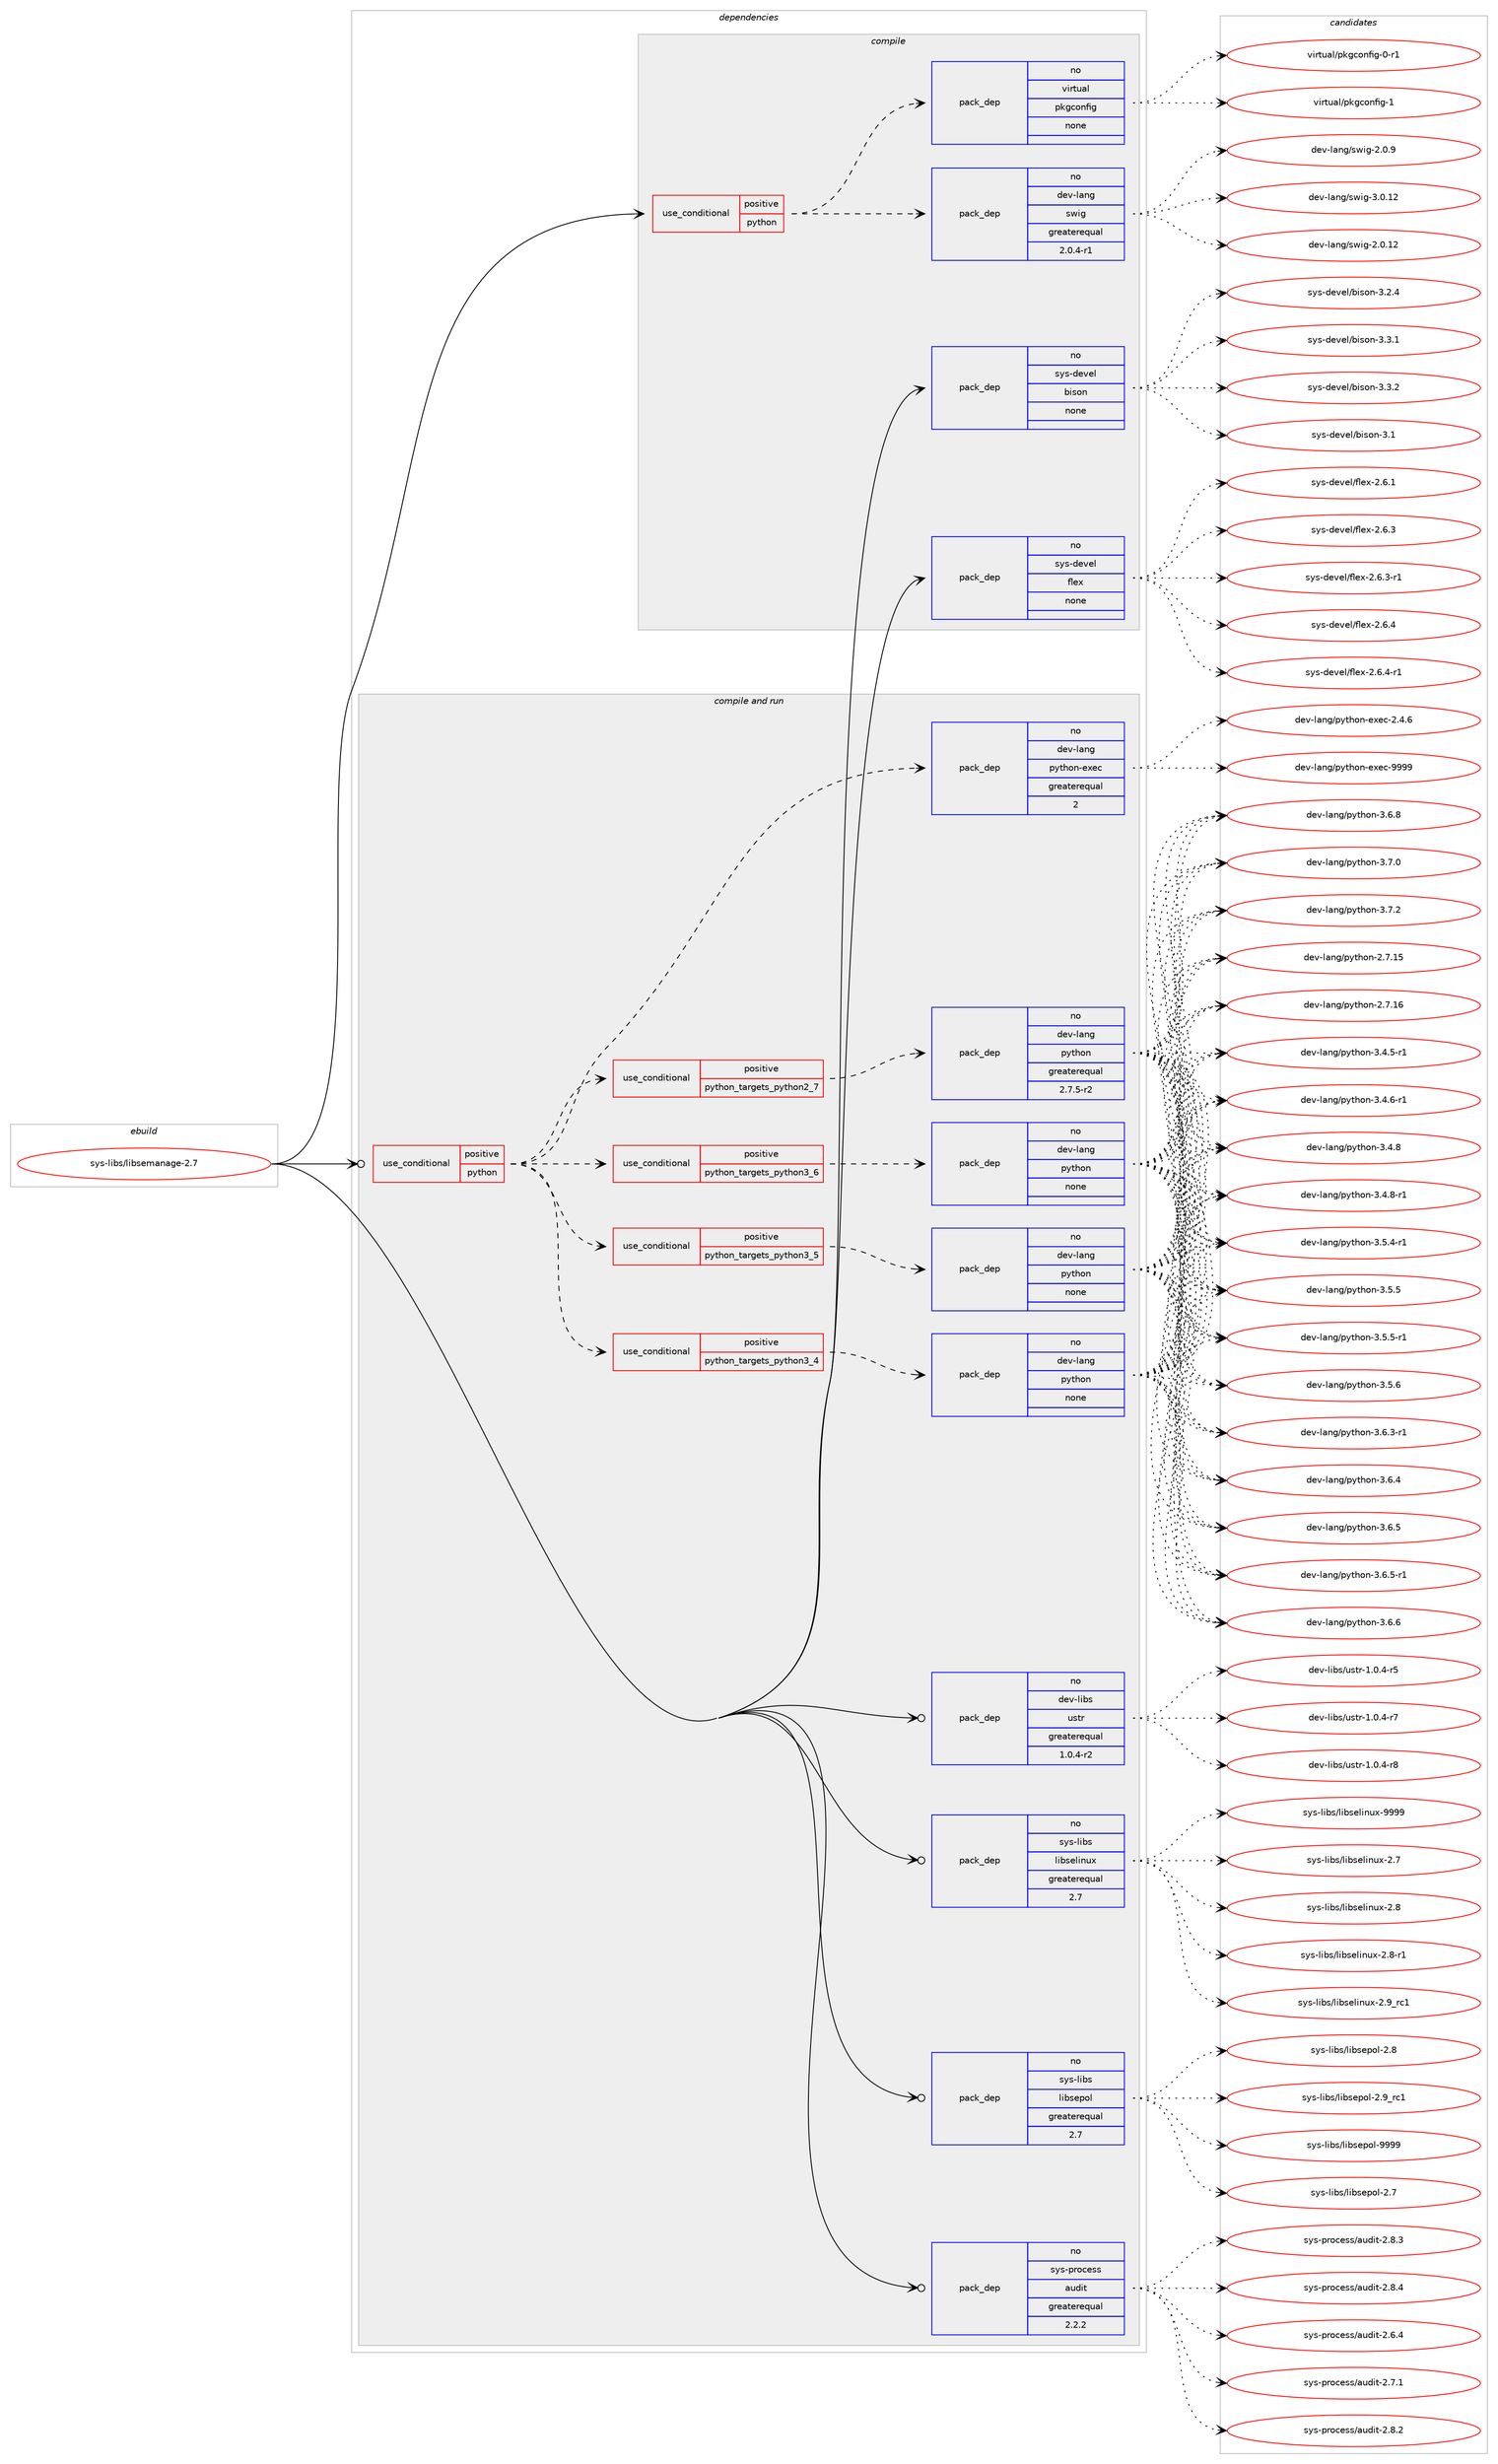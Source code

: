 digraph prolog {

# *************
# Graph options
# *************

newrank=true;
concentrate=true;
compound=true;
graph [rankdir=LR,fontname=Helvetica,fontsize=10,ranksep=1.5];#, ranksep=2.5, nodesep=0.2];
edge  [arrowhead=vee];
node  [fontname=Helvetica,fontsize=10];

# **********
# The ebuild
# **********

subgraph cluster_leftcol {
color=gray;
rank=same;
label=<<i>ebuild</i>>;
id [label="sys-libs/libsemanage-2.7", color=red, width=4, href="../sys-libs/libsemanage-2.7.svg"];
}

# ****************
# The dependencies
# ****************

subgraph cluster_midcol {
color=gray;
label=<<i>dependencies</i>>;
subgraph cluster_compile {
fillcolor="#eeeeee";
style=filled;
label=<<i>compile</i>>;
subgraph cond462066 {
dependency1738711 [label=<<TABLE BORDER="0" CELLBORDER="1" CELLSPACING="0" CELLPADDING="4"><TR><TD ROWSPAN="3" CELLPADDING="10">use_conditional</TD></TR><TR><TD>positive</TD></TR><TR><TD>python</TD></TR></TABLE>>, shape=none, color=red];
subgraph pack1247950 {
dependency1738712 [label=<<TABLE BORDER="0" CELLBORDER="1" CELLSPACING="0" CELLPADDING="4" WIDTH="220"><TR><TD ROWSPAN="6" CELLPADDING="30">pack_dep</TD></TR><TR><TD WIDTH="110">no</TD></TR><TR><TD>dev-lang</TD></TR><TR><TD>swig</TD></TR><TR><TD>greaterequal</TD></TR><TR><TD>2.0.4-r1</TD></TR></TABLE>>, shape=none, color=blue];
}
dependency1738711:e -> dependency1738712:w [weight=20,style="dashed",arrowhead="vee"];
subgraph pack1247951 {
dependency1738713 [label=<<TABLE BORDER="0" CELLBORDER="1" CELLSPACING="0" CELLPADDING="4" WIDTH="220"><TR><TD ROWSPAN="6" CELLPADDING="30">pack_dep</TD></TR><TR><TD WIDTH="110">no</TD></TR><TR><TD>virtual</TD></TR><TR><TD>pkgconfig</TD></TR><TR><TD>none</TD></TR><TR><TD></TD></TR></TABLE>>, shape=none, color=blue];
}
dependency1738711:e -> dependency1738713:w [weight=20,style="dashed",arrowhead="vee"];
}
id:e -> dependency1738711:w [weight=20,style="solid",arrowhead="vee"];
subgraph pack1247952 {
dependency1738714 [label=<<TABLE BORDER="0" CELLBORDER="1" CELLSPACING="0" CELLPADDING="4" WIDTH="220"><TR><TD ROWSPAN="6" CELLPADDING="30">pack_dep</TD></TR><TR><TD WIDTH="110">no</TD></TR><TR><TD>sys-devel</TD></TR><TR><TD>bison</TD></TR><TR><TD>none</TD></TR><TR><TD></TD></TR></TABLE>>, shape=none, color=blue];
}
id:e -> dependency1738714:w [weight=20,style="solid",arrowhead="vee"];
subgraph pack1247953 {
dependency1738715 [label=<<TABLE BORDER="0" CELLBORDER="1" CELLSPACING="0" CELLPADDING="4" WIDTH="220"><TR><TD ROWSPAN="6" CELLPADDING="30">pack_dep</TD></TR><TR><TD WIDTH="110">no</TD></TR><TR><TD>sys-devel</TD></TR><TR><TD>flex</TD></TR><TR><TD>none</TD></TR><TR><TD></TD></TR></TABLE>>, shape=none, color=blue];
}
id:e -> dependency1738715:w [weight=20,style="solid",arrowhead="vee"];
}
subgraph cluster_compileandrun {
fillcolor="#eeeeee";
style=filled;
label=<<i>compile and run</i>>;
subgraph cond462067 {
dependency1738716 [label=<<TABLE BORDER="0" CELLBORDER="1" CELLSPACING="0" CELLPADDING="4"><TR><TD ROWSPAN="3" CELLPADDING="10">use_conditional</TD></TR><TR><TD>positive</TD></TR><TR><TD>python</TD></TR></TABLE>>, shape=none, color=red];
subgraph cond462068 {
dependency1738717 [label=<<TABLE BORDER="0" CELLBORDER="1" CELLSPACING="0" CELLPADDING="4"><TR><TD ROWSPAN="3" CELLPADDING="10">use_conditional</TD></TR><TR><TD>positive</TD></TR><TR><TD>python_targets_python2_7</TD></TR></TABLE>>, shape=none, color=red];
subgraph pack1247954 {
dependency1738718 [label=<<TABLE BORDER="0" CELLBORDER="1" CELLSPACING="0" CELLPADDING="4" WIDTH="220"><TR><TD ROWSPAN="6" CELLPADDING="30">pack_dep</TD></TR><TR><TD WIDTH="110">no</TD></TR><TR><TD>dev-lang</TD></TR><TR><TD>python</TD></TR><TR><TD>greaterequal</TD></TR><TR><TD>2.7.5-r2</TD></TR></TABLE>>, shape=none, color=blue];
}
dependency1738717:e -> dependency1738718:w [weight=20,style="dashed",arrowhead="vee"];
}
dependency1738716:e -> dependency1738717:w [weight=20,style="dashed",arrowhead="vee"];
subgraph cond462069 {
dependency1738719 [label=<<TABLE BORDER="0" CELLBORDER="1" CELLSPACING="0" CELLPADDING="4"><TR><TD ROWSPAN="3" CELLPADDING="10">use_conditional</TD></TR><TR><TD>positive</TD></TR><TR><TD>python_targets_python3_4</TD></TR></TABLE>>, shape=none, color=red];
subgraph pack1247955 {
dependency1738720 [label=<<TABLE BORDER="0" CELLBORDER="1" CELLSPACING="0" CELLPADDING="4" WIDTH="220"><TR><TD ROWSPAN="6" CELLPADDING="30">pack_dep</TD></TR><TR><TD WIDTH="110">no</TD></TR><TR><TD>dev-lang</TD></TR><TR><TD>python</TD></TR><TR><TD>none</TD></TR><TR><TD></TD></TR></TABLE>>, shape=none, color=blue];
}
dependency1738719:e -> dependency1738720:w [weight=20,style="dashed",arrowhead="vee"];
}
dependency1738716:e -> dependency1738719:w [weight=20,style="dashed",arrowhead="vee"];
subgraph cond462070 {
dependency1738721 [label=<<TABLE BORDER="0" CELLBORDER="1" CELLSPACING="0" CELLPADDING="4"><TR><TD ROWSPAN="3" CELLPADDING="10">use_conditional</TD></TR><TR><TD>positive</TD></TR><TR><TD>python_targets_python3_5</TD></TR></TABLE>>, shape=none, color=red];
subgraph pack1247956 {
dependency1738722 [label=<<TABLE BORDER="0" CELLBORDER="1" CELLSPACING="0" CELLPADDING="4" WIDTH="220"><TR><TD ROWSPAN="6" CELLPADDING="30">pack_dep</TD></TR><TR><TD WIDTH="110">no</TD></TR><TR><TD>dev-lang</TD></TR><TR><TD>python</TD></TR><TR><TD>none</TD></TR><TR><TD></TD></TR></TABLE>>, shape=none, color=blue];
}
dependency1738721:e -> dependency1738722:w [weight=20,style="dashed",arrowhead="vee"];
}
dependency1738716:e -> dependency1738721:w [weight=20,style="dashed",arrowhead="vee"];
subgraph cond462071 {
dependency1738723 [label=<<TABLE BORDER="0" CELLBORDER="1" CELLSPACING="0" CELLPADDING="4"><TR><TD ROWSPAN="3" CELLPADDING="10">use_conditional</TD></TR><TR><TD>positive</TD></TR><TR><TD>python_targets_python3_6</TD></TR></TABLE>>, shape=none, color=red];
subgraph pack1247957 {
dependency1738724 [label=<<TABLE BORDER="0" CELLBORDER="1" CELLSPACING="0" CELLPADDING="4" WIDTH="220"><TR><TD ROWSPAN="6" CELLPADDING="30">pack_dep</TD></TR><TR><TD WIDTH="110">no</TD></TR><TR><TD>dev-lang</TD></TR><TR><TD>python</TD></TR><TR><TD>none</TD></TR><TR><TD></TD></TR></TABLE>>, shape=none, color=blue];
}
dependency1738723:e -> dependency1738724:w [weight=20,style="dashed",arrowhead="vee"];
}
dependency1738716:e -> dependency1738723:w [weight=20,style="dashed",arrowhead="vee"];
subgraph pack1247958 {
dependency1738725 [label=<<TABLE BORDER="0" CELLBORDER="1" CELLSPACING="0" CELLPADDING="4" WIDTH="220"><TR><TD ROWSPAN="6" CELLPADDING="30">pack_dep</TD></TR><TR><TD WIDTH="110">no</TD></TR><TR><TD>dev-lang</TD></TR><TR><TD>python-exec</TD></TR><TR><TD>greaterequal</TD></TR><TR><TD>2</TD></TR></TABLE>>, shape=none, color=blue];
}
dependency1738716:e -> dependency1738725:w [weight=20,style="dashed",arrowhead="vee"];
}
id:e -> dependency1738716:w [weight=20,style="solid",arrowhead="odotvee"];
subgraph pack1247959 {
dependency1738726 [label=<<TABLE BORDER="0" CELLBORDER="1" CELLSPACING="0" CELLPADDING="4" WIDTH="220"><TR><TD ROWSPAN="6" CELLPADDING="30">pack_dep</TD></TR><TR><TD WIDTH="110">no</TD></TR><TR><TD>dev-libs</TD></TR><TR><TD>ustr</TD></TR><TR><TD>greaterequal</TD></TR><TR><TD>1.0.4-r2</TD></TR></TABLE>>, shape=none, color=blue];
}
id:e -> dependency1738726:w [weight=20,style="solid",arrowhead="odotvee"];
subgraph pack1247960 {
dependency1738727 [label=<<TABLE BORDER="0" CELLBORDER="1" CELLSPACING="0" CELLPADDING="4" WIDTH="220"><TR><TD ROWSPAN="6" CELLPADDING="30">pack_dep</TD></TR><TR><TD WIDTH="110">no</TD></TR><TR><TD>sys-libs</TD></TR><TR><TD>libselinux</TD></TR><TR><TD>greaterequal</TD></TR><TR><TD>2.7</TD></TR></TABLE>>, shape=none, color=blue];
}
id:e -> dependency1738727:w [weight=20,style="solid",arrowhead="odotvee"];
subgraph pack1247961 {
dependency1738728 [label=<<TABLE BORDER="0" CELLBORDER="1" CELLSPACING="0" CELLPADDING="4" WIDTH="220"><TR><TD ROWSPAN="6" CELLPADDING="30">pack_dep</TD></TR><TR><TD WIDTH="110">no</TD></TR><TR><TD>sys-libs</TD></TR><TR><TD>libsepol</TD></TR><TR><TD>greaterequal</TD></TR><TR><TD>2.7</TD></TR></TABLE>>, shape=none, color=blue];
}
id:e -> dependency1738728:w [weight=20,style="solid",arrowhead="odotvee"];
subgraph pack1247962 {
dependency1738729 [label=<<TABLE BORDER="0" CELLBORDER="1" CELLSPACING="0" CELLPADDING="4" WIDTH="220"><TR><TD ROWSPAN="6" CELLPADDING="30">pack_dep</TD></TR><TR><TD WIDTH="110">no</TD></TR><TR><TD>sys-process</TD></TR><TR><TD>audit</TD></TR><TR><TD>greaterequal</TD></TR><TR><TD>2.2.2</TD></TR></TABLE>>, shape=none, color=blue];
}
id:e -> dependency1738729:w [weight=20,style="solid",arrowhead="odotvee"];
}
subgraph cluster_run {
fillcolor="#eeeeee";
style=filled;
label=<<i>run</i>>;
}
}

# **************
# The candidates
# **************

subgraph cluster_choices {
rank=same;
color=gray;
label=<<i>candidates</i>>;

subgraph choice1247950 {
color=black;
nodesep=1;
choice10010111845108971101034711511910510345504648464950 [label="dev-lang/swig-2.0.12", color=red, width=4,href="../dev-lang/swig-2.0.12.svg"];
choice100101118451089711010347115119105103455046484657 [label="dev-lang/swig-2.0.9", color=red, width=4,href="../dev-lang/swig-2.0.9.svg"];
choice10010111845108971101034711511910510345514648464950 [label="dev-lang/swig-3.0.12", color=red, width=4,href="../dev-lang/swig-3.0.12.svg"];
dependency1738712:e -> choice10010111845108971101034711511910510345504648464950:w [style=dotted,weight="100"];
dependency1738712:e -> choice100101118451089711010347115119105103455046484657:w [style=dotted,weight="100"];
dependency1738712:e -> choice10010111845108971101034711511910510345514648464950:w [style=dotted,weight="100"];
}
subgraph choice1247951 {
color=black;
nodesep=1;
choice11810511411611797108471121071039911111010210510345484511449 [label="virtual/pkgconfig-0-r1", color=red, width=4,href="../virtual/pkgconfig-0-r1.svg"];
choice1181051141161179710847112107103991111101021051034549 [label="virtual/pkgconfig-1", color=red, width=4,href="../virtual/pkgconfig-1.svg"];
dependency1738713:e -> choice11810511411611797108471121071039911111010210510345484511449:w [style=dotted,weight="100"];
dependency1738713:e -> choice1181051141161179710847112107103991111101021051034549:w [style=dotted,weight="100"];
}
subgraph choice1247952 {
color=black;
nodesep=1;
choice11512111545100101118101108479810511511111045514649 [label="sys-devel/bison-3.1", color=red, width=4,href="../sys-devel/bison-3.1.svg"];
choice115121115451001011181011084798105115111110455146504652 [label="sys-devel/bison-3.2.4", color=red, width=4,href="../sys-devel/bison-3.2.4.svg"];
choice115121115451001011181011084798105115111110455146514649 [label="sys-devel/bison-3.3.1", color=red, width=4,href="../sys-devel/bison-3.3.1.svg"];
choice115121115451001011181011084798105115111110455146514650 [label="sys-devel/bison-3.3.2", color=red, width=4,href="../sys-devel/bison-3.3.2.svg"];
dependency1738714:e -> choice11512111545100101118101108479810511511111045514649:w [style=dotted,weight="100"];
dependency1738714:e -> choice115121115451001011181011084798105115111110455146504652:w [style=dotted,weight="100"];
dependency1738714:e -> choice115121115451001011181011084798105115111110455146514649:w [style=dotted,weight="100"];
dependency1738714:e -> choice115121115451001011181011084798105115111110455146514650:w [style=dotted,weight="100"];
}
subgraph choice1247953 {
color=black;
nodesep=1;
choice1151211154510010111810110847102108101120455046544649 [label="sys-devel/flex-2.6.1", color=red, width=4,href="../sys-devel/flex-2.6.1.svg"];
choice1151211154510010111810110847102108101120455046544651 [label="sys-devel/flex-2.6.3", color=red, width=4,href="../sys-devel/flex-2.6.3.svg"];
choice11512111545100101118101108471021081011204550465446514511449 [label="sys-devel/flex-2.6.3-r1", color=red, width=4,href="../sys-devel/flex-2.6.3-r1.svg"];
choice1151211154510010111810110847102108101120455046544652 [label="sys-devel/flex-2.6.4", color=red, width=4,href="../sys-devel/flex-2.6.4.svg"];
choice11512111545100101118101108471021081011204550465446524511449 [label="sys-devel/flex-2.6.4-r1", color=red, width=4,href="../sys-devel/flex-2.6.4-r1.svg"];
dependency1738715:e -> choice1151211154510010111810110847102108101120455046544649:w [style=dotted,weight="100"];
dependency1738715:e -> choice1151211154510010111810110847102108101120455046544651:w [style=dotted,weight="100"];
dependency1738715:e -> choice11512111545100101118101108471021081011204550465446514511449:w [style=dotted,weight="100"];
dependency1738715:e -> choice1151211154510010111810110847102108101120455046544652:w [style=dotted,weight="100"];
dependency1738715:e -> choice11512111545100101118101108471021081011204550465446524511449:w [style=dotted,weight="100"];
}
subgraph choice1247954 {
color=black;
nodesep=1;
choice10010111845108971101034711212111610411111045504655464953 [label="dev-lang/python-2.7.15", color=red, width=4,href="../dev-lang/python-2.7.15.svg"];
choice10010111845108971101034711212111610411111045504655464954 [label="dev-lang/python-2.7.16", color=red, width=4,href="../dev-lang/python-2.7.16.svg"];
choice1001011184510897110103471121211161041111104551465246534511449 [label="dev-lang/python-3.4.5-r1", color=red, width=4,href="../dev-lang/python-3.4.5-r1.svg"];
choice1001011184510897110103471121211161041111104551465246544511449 [label="dev-lang/python-3.4.6-r1", color=red, width=4,href="../dev-lang/python-3.4.6-r1.svg"];
choice100101118451089711010347112121116104111110455146524656 [label="dev-lang/python-3.4.8", color=red, width=4,href="../dev-lang/python-3.4.8.svg"];
choice1001011184510897110103471121211161041111104551465246564511449 [label="dev-lang/python-3.4.8-r1", color=red, width=4,href="../dev-lang/python-3.4.8-r1.svg"];
choice1001011184510897110103471121211161041111104551465346524511449 [label="dev-lang/python-3.5.4-r1", color=red, width=4,href="../dev-lang/python-3.5.4-r1.svg"];
choice100101118451089711010347112121116104111110455146534653 [label="dev-lang/python-3.5.5", color=red, width=4,href="../dev-lang/python-3.5.5.svg"];
choice1001011184510897110103471121211161041111104551465346534511449 [label="dev-lang/python-3.5.5-r1", color=red, width=4,href="../dev-lang/python-3.5.5-r1.svg"];
choice100101118451089711010347112121116104111110455146534654 [label="dev-lang/python-3.5.6", color=red, width=4,href="../dev-lang/python-3.5.6.svg"];
choice1001011184510897110103471121211161041111104551465446514511449 [label="dev-lang/python-3.6.3-r1", color=red, width=4,href="../dev-lang/python-3.6.3-r1.svg"];
choice100101118451089711010347112121116104111110455146544652 [label="dev-lang/python-3.6.4", color=red, width=4,href="../dev-lang/python-3.6.4.svg"];
choice100101118451089711010347112121116104111110455146544653 [label="dev-lang/python-3.6.5", color=red, width=4,href="../dev-lang/python-3.6.5.svg"];
choice1001011184510897110103471121211161041111104551465446534511449 [label="dev-lang/python-3.6.5-r1", color=red, width=4,href="../dev-lang/python-3.6.5-r1.svg"];
choice100101118451089711010347112121116104111110455146544654 [label="dev-lang/python-3.6.6", color=red, width=4,href="../dev-lang/python-3.6.6.svg"];
choice100101118451089711010347112121116104111110455146544656 [label="dev-lang/python-3.6.8", color=red, width=4,href="../dev-lang/python-3.6.8.svg"];
choice100101118451089711010347112121116104111110455146554648 [label="dev-lang/python-3.7.0", color=red, width=4,href="../dev-lang/python-3.7.0.svg"];
choice100101118451089711010347112121116104111110455146554650 [label="dev-lang/python-3.7.2", color=red, width=4,href="../dev-lang/python-3.7.2.svg"];
dependency1738718:e -> choice10010111845108971101034711212111610411111045504655464953:w [style=dotted,weight="100"];
dependency1738718:e -> choice10010111845108971101034711212111610411111045504655464954:w [style=dotted,weight="100"];
dependency1738718:e -> choice1001011184510897110103471121211161041111104551465246534511449:w [style=dotted,weight="100"];
dependency1738718:e -> choice1001011184510897110103471121211161041111104551465246544511449:w [style=dotted,weight="100"];
dependency1738718:e -> choice100101118451089711010347112121116104111110455146524656:w [style=dotted,weight="100"];
dependency1738718:e -> choice1001011184510897110103471121211161041111104551465246564511449:w [style=dotted,weight="100"];
dependency1738718:e -> choice1001011184510897110103471121211161041111104551465346524511449:w [style=dotted,weight="100"];
dependency1738718:e -> choice100101118451089711010347112121116104111110455146534653:w [style=dotted,weight="100"];
dependency1738718:e -> choice1001011184510897110103471121211161041111104551465346534511449:w [style=dotted,weight="100"];
dependency1738718:e -> choice100101118451089711010347112121116104111110455146534654:w [style=dotted,weight="100"];
dependency1738718:e -> choice1001011184510897110103471121211161041111104551465446514511449:w [style=dotted,weight="100"];
dependency1738718:e -> choice100101118451089711010347112121116104111110455146544652:w [style=dotted,weight="100"];
dependency1738718:e -> choice100101118451089711010347112121116104111110455146544653:w [style=dotted,weight="100"];
dependency1738718:e -> choice1001011184510897110103471121211161041111104551465446534511449:w [style=dotted,weight="100"];
dependency1738718:e -> choice100101118451089711010347112121116104111110455146544654:w [style=dotted,weight="100"];
dependency1738718:e -> choice100101118451089711010347112121116104111110455146544656:w [style=dotted,weight="100"];
dependency1738718:e -> choice100101118451089711010347112121116104111110455146554648:w [style=dotted,weight="100"];
dependency1738718:e -> choice100101118451089711010347112121116104111110455146554650:w [style=dotted,weight="100"];
}
subgraph choice1247955 {
color=black;
nodesep=1;
choice10010111845108971101034711212111610411111045504655464953 [label="dev-lang/python-2.7.15", color=red, width=4,href="../dev-lang/python-2.7.15.svg"];
choice10010111845108971101034711212111610411111045504655464954 [label="dev-lang/python-2.7.16", color=red, width=4,href="../dev-lang/python-2.7.16.svg"];
choice1001011184510897110103471121211161041111104551465246534511449 [label="dev-lang/python-3.4.5-r1", color=red, width=4,href="../dev-lang/python-3.4.5-r1.svg"];
choice1001011184510897110103471121211161041111104551465246544511449 [label="dev-lang/python-3.4.6-r1", color=red, width=4,href="../dev-lang/python-3.4.6-r1.svg"];
choice100101118451089711010347112121116104111110455146524656 [label="dev-lang/python-3.4.8", color=red, width=4,href="../dev-lang/python-3.4.8.svg"];
choice1001011184510897110103471121211161041111104551465246564511449 [label="dev-lang/python-3.4.8-r1", color=red, width=4,href="../dev-lang/python-3.4.8-r1.svg"];
choice1001011184510897110103471121211161041111104551465346524511449 [label="dev-lang/python-3.5.4-r1", color=red, width=4,href="../dev-lang/python-3.5.4-r1.svg"];
choice100101118451089711010347112121116104111110455146534653 [label="dev-lang/python-3.5.5", color=red, width=4,href="../dev-lang/python-3.5.5.svg"];
choice1001011184510897110103471121211161041111104551465346534511449 [label="dev-lang/python-3.5.5-r1", color=red, width=4,href="../dev-lang/python-3.5.5-r1.svg"];
choice100101118451089711010347112121116104111110455146534654 [label="dev-lang/python-3.5.6", color=red, width=4,href="../dev-lang/python-3.5.6.svg"];
choice1001011184510897110103471121211161041111104551465446514511449 [label="dev-lang/python-3.6.3-r1", color=red, width=4,href="../dev-lang/python-3.6.3-r1.svg"];
choice100101118451089711010347112121116104111110455146544652 [label="dev-lang/python-3.6.4", color=red, width=4,href="../dev-lang/python-3.6.4.svg"];
choice100101118451089711010347112121116104111110455146544653 [label="dev-lang/python-3.6.5", color=red, width=4,href="../dev-lang/python-3.6.5.svg"];
choice1001011184510897110103471121211161041111104551465446534511449 [label="dev-lang/python-3.6.5-r1", color=red, width=4,href="../dev-lang/python-3.6.5-r1.svg"];
choice100101118451089711010347112121116104111110455146544654 [label="dev-lang/python-3.6.6", color=red, width=4,href="../dev-lang/python-3.6.6.svg"];
choice100101118451089711010347112121116104111110455146544656 [label="dev-lang/python-3.6.8", color=red, width=4,href="../dev-lang/python-3.6.8.svg"];
choice100101118451089711010347112121116104111110455146554648 [label="dev-lang/python-3.7.0", color=red, width=4,href="../dev-lang/python-3.7.0.svg"];
choice100101118451089711010347112121116104111110455146554650 [label="dev-lang/python-3.7.2", color=red, width=4,href="../dev-lang/python-3.7.2.svg"];
dependency1738720:e -> choice10010111845108971101034711212111610411111045504655464953:w [style=dotted,weight="100"];
dependency1738720:e -> choice10010111845108971101034711212111610411111045504655464954:w [style=dotted,weight="100"];
dependency1738720:e -> choice1001011184510897110103471121211161041111104551465246534511449:w [style=dotted,weight="100"];
dependency1738720:e -> choice1001011184510897110103471121211161041111104551465246544511449:w [style=dotted,weight="100"];
dependency1738720:e -> choice100101118451089711010347112121116104111110455146524656:w [style=dotted,weight="100"];
dependency1738720:e -> choice1001011184510897110103471121211161041111104551465246564511449:w [style=dotted,weight="100"];
dependency1738720:e -> choice1001011184510897110103471121211161041111104551465346524511449:w [style=dotted,weight="100"];
dependency1738720:e -> choice100101118451089711010347112121116104111110455146534653:w [style=dotted,weight="100"];
dependency1738720:e -> choice1001011184510897110103471121211161041111104551465346534511449:w [style=dotted,weight="100"];
dependency1738720:e -> choice100101118451089711010347112121116104111110455146534654:w [style=dotted,weight="100"];
dependency1738720:e -> choice1001011184510897110103471121211161041111104551465446514511449:w [style=dotted,weight="100"];
dependency1738720:e -> choice100101118451089711010347112121116104111110455146544652:w [style=dotted,weight="100"];
dependency1738720:e -> choice100101118451089711010347112121116104111110455146544653:w [style=dotted,weight="100"];
dependency1738720:e -> choice1001011184510897110103471121211161041111104551465446534511449:w [style=dotted,weight="100"];
dependency1738720:e -> choice100101118451089711010347112121116104111110455146544654:w [style=dotted,weight="100"];
dependency1738720:e -> choice100101118451089711010347112121116104111110455146544656:w [style=dotted,weight="100"];
dependency1738720:e -> choice100101118451089711010347112121116104111110455146554648:w [style=dotted,weight="100"];
dependency1738720:e -> choice100101118451089711010347112121116104111110455146554650:w [style=dotted,weight="100"];
}
subgraph choice1247956 {
color=black;
nodesep=1;
choice10010111845108971101034711212111610411111045504655464953 [label="dev-lang/python-2.7.15", color=red, width=4,href="../dev-lang/python-2.7.15.svg"];
choice10010111845108971101034711212111610411111045504655464954 [label="dev-lang/python-2.7.16", color=red, width=4,href="../dev-lang/python-2.7.16.svg"];
choice1001011184510897110103471121211161041111104551465246534511449 [label="dev-lang/python-3.4.5-r1", color=red, width=4,href="../dev-lang/python-3.4.5-r1.svg"];
choice1001011184510897110103471121211161041111104551465246544511449 [label="dev-lang/python-3.4.6-r1", color=red, width=4,href="../dev-lang/python-3.4.6-r1.svg"];
choice100101118451089711010347112121116104111110455146524656 [label="dev-lang/python-3.4.8", color=red, width=4,href="../dev-lang/python-3.4.8.svg"];
choice1001011184510897110103471121211161041111104551465246564511449 [label="dev-lang/python-3.4.8-r1", color=red, width=4,href="../dev-lang/python-3.4.8-r1.svg"];
choice1001011184510897110103471121211161041111104551465346524511449 [label="dev-lang/python-3.5.4-r1", color=red, width=4,href="../dev-lang/python-3.5.4-r1.svg"];
choice100101118451089711010347112121116104111110455146534653 [label="dev-lang/python-3.5.5", color=red, width=4,href="../dev-lang/python-3.5.5.svg"];
choice1001011184510897110103471121211161041111104551465346534511449 [label="dev-lang/python-3.5.5-r1", color=red, width=4,href="../dev-lang/python-3.5.5-r1.svg"];
choice100101118451089711010347112121116104111110455146534654 [label="dev-lang/python-3.5.6", color=red, width=4,href="../dev-lang/python-3.5.6.svg"];
choice1001011184510897110103471121211161041111104551465446514511449 [label="dev-lang/python-3.6.3-r1", color=red, width=4,href="../dev-lang/python-3.6.3-r1.svg"];
choice100101118451089711010347112121116104111110455146544652 [label="dev-lang/python-3.6.4", color=red, width=4,href="../dev-lang/python-3.6.4.svg"];
choice100101118451089711010347112121116104111110455146544653 [label="dev-lang/python-3.6.5", color=red, width=4,href="../dev-lang/python-3.6.5.svg"];
choice1001011184510897110103471121211161041111104551465446534511449 [label="dev-lang/python-3.6.5-r1", color=red, width=4,href="../dev-lang/python-3.6.5-r1.svg"];
choice100101118451089711010347112121116104111110455146544654 [label="dev-lang/python-3.6.6", color=red, width=4,href="../dev-lang/python-3.6.6.svg"];
choice100101118451089711010347112121116104111110455146544656 [label="dev-lang/python-3.6.8", color=red, width=4,href="../dev-lang/python-3.6.8.svg"];
choice100101118451089711010347112121116104111110455146554648 [label="dev-lang/python-3.7.0", color=red, width=4,href="../dev-lang/python-3.7.0.svg"];
choice100101118451089711010347112121116104111110455146554650 [label="dev-lang/python-3.7.2", color=red, width=4,href="../dev-lang/python-3.7.2.svg"];
dependency1738722:e -> choice10010111845108971101034711212111610411111045504655464953:w [style=dotted,weight="100"];
dependency1738722:e -> choice10010111845108971101034711212111610411111045504655464954:w [style=dotted,weight="100"];
dependency1738722:e -> choice1001011184510897110103471121211161041111104551465246534511449:w [style=dotted,weight="100"];
dependency1738722:e -> choice1001011184510897110103471121211161041111104551465246544511449:w [style=dotted,weight="100"];
dependency1738722:e -> choice100101118451089711010347112121116104111110455146524656:w [style=dotted,weight="100"];
dependency1738722:e -> choice1001011184510897110103471121211161041111104551465246564511449:w [style=dotted,weight="100"];
dependency1738722:e -> choice1001011184510897110103471121211161041111104551465346524511449:w [style=dotted,weight="100"];
dependency1738722:e -> choice100101118451089711010347112121116104111110455146534653:w [style=dotted,weight="100"];
dependency1738722:e -> choice1001011184510897110103471121211161041111104551465346534511449:w [style=dotted,weight="100"];
dependency1738722:e -> choice100101118451089711010347112121116104111110455146534654:w [style=dotted,weight="100"];
dependency1738722:e -> choice1001011184510897110103471121211161041111104551465446514511449:w [style=dotted,weight="100"];
dependency1738722:e -> choice100101118451089711010347112121116104111110455146544652:w [style=dotted,weight="100"];
dependency1738722:e -> choice100101118451089711010347112121116104111110455146544653:w [style=dotted,weight="100"];
dependency1738722:e -> choice1001011184510897110103471121211161041111104551465446534511449:w [style=dotted,weight="100"];
dependency1738722:e -> choice100101118451089711010347112121116104111110455146544654:w [style=dotted,weight="100"];
dependency1738722:e -> choice100101118451089711010347112121116104111110455146544656:w [style=dotted,weight="100"];
dependency1738722:e -> choice100101118451089711010347112121116104111110455146554648:w [style=dotted,weight="100"];
dependency1738722:e -> choice100101118451089711010347112121116104111110455146554650:w [style=dotted,weight="100"];
}
subgraph choice1247957 {
color=black;
nodesep=1;
choice10010111845108971101034711212111610411111045504655464953 [label="dev-lang/python-2.7.15", color=red, width=4,href="../dev-lang/python-2.7.15.svg"];
choice10010111845108971101034711212111610411111045504655464954 [label="dev-lang/python-2.7.16", color=red, width=4,href="../dev-lang/python-2.7.16.svg"];
choice1001011184510897110103471121211161041111104551465246534511449 [label="dev-lang/python-3.4.5-r1", color=red, width=4,href="../dev-lang/python-3.4.5-r1.svg"];
choice1001011184510897110103471121211161041111104551465246544511449 [label="dev-lang/python-3.4.6-r1", color=red, width=4,href="../dev-lang/python-3.4.6-r1.svg"];
choice100101118451089711010347112121116104111110455146524656 [label="dev-lang/python-3.4.8", color=red, width=4,href="../dev-lang/python-3.4.8.svg"];
choice1001011184510897110103471121211161041111104551465246564511449 [label="dev-lang/python-3.4.8-r1", color=red, width=4,href="../dev-lang/python-3.4.8-r1.svg"];
choice1001011184510897110103471121211161041111104551465346524511449 [label="dev-lang/python-3.5.4-r1", color=red, width=4,href="../dev-lang/python-3.5.4-r1.svg"];
choice100101118451089711010347112121116104111110455146534653 [label="dev-lang/python-3.5.5", color=red, width=4,href="../dev-lang/python-3.5.5.svg"];
choice1001011184510897110103471121211161041111104551465346534511449 [label="dev-lang/python-3.5.5-r1", color=red, width=4,href="../dev-lang/python-3.5.5-r1.svg"];
choice100101118451089711010347112121116104111110455146534654 [label="dev-lang/python-3.5.6", color=red, width=4,href="../dev-lang/python-3.5.6.svg"];
choice1001011184510897110103471121211161041111104551465446514511449 [label="dev-lang/python-3.6.3-r1", color=red, width=4,href="../dev-lang/python-3.6.3-r1.svg"];
choice100101118451089711010347112121116104111110455146544652 [label="dev-lang/python-3.6.4", color=red, width=4,href="../dev-lang/python-3.6.4.svg"];
choice100101118451089711010347112121116104111110455146544653 [label="dev-lang/python-3.6.5", color=red, width=4,href="../dev-lang/python-3.6.5.svg"];
choice1001011184510897110103471121211161041111104551465446534511449 [label="dev-lang/python-3.6.5-r1", color=red, width=4,href="../dev-lang/python-3.6.5-r1.svg"];
choice100101118451089711010347112121116104111110455146544654 [label="dev-lang/python-3.6.6", color=red, width=4,href="../dev-lang/python-3.6.6.svg"];
choice100101118451089711010347112121116104111110455146544656 [label="dev-lang/python-3.6.8", color=red, width=4,href="../dev-lang/python-3.6.8.svg"];
choice100101118451089711010347112121116104111110455146554648 [label="dev-lang/python-3.7.0", color=red, width=4,href="../dev-lang/python-3.7.0.svg"];
choice100101118451089711010347112121116104111110455146554650 [label="dev-lang/python-3.7.2", color=red, width=4,href="../dev-lang/python-3.7.2.svg"];
dependency1738724:e -> choice10010111845108971101034711212111610411111045504655464953:w [style=dotted,weight="100"];
dependency1738724:e -> choice10010111845108971101034711212111610411111045504655464954:w [style=dotted,weight="100"];
dependency1738724:e -> choice1001011184510897110103471121211161041111104551465246534511449:w [style=dotted,weight="100"];
dependency1738724:e -> choice1001011184510897110103471121211161041111104551465246544511449:w [style=dotted,weight="100"];
dependency1738724:e -> choice100101118451089711010347112121116104111110455146524656:w [style=dotted,weight="100"];
dependency1738724:e -> choice1001011184510897110103471121211161041111104551465246564511449:w [style=dotted,weight="100"];
dependency1738724:e -> choice1001011184510897110103471121211161041111104551465346524511449:w [style=dotted,weight="100"];
dependency1738724:e -> choice100101118451089711010347112121116104111110455146534653:w [style=dotted,weight="100"];
dependency1738724:e -> choice1001011184510897110103471121211161041111104551465346534511449:w [style=dotted,weight="100"];
dependency1738724:e -> choice100101118451089711010347112121116104111110455146534654:w [style=dotted,weight="100"];
dependency1738724:e -> choice1001011184510897110103471121211161041111104551465446514511449:w [style=dotted,weight="100"];
dependency1738724:e -> choice100101118451089711010347112121116104111110455146544652:w [style=dotted,weight="100"];
dependency1738724:e -> choice100101118451089711010347112121116104111110455146544653:w [style=dotted,weight="100"];
dependency1738724:e -> choice1001011184510897110103471121211161041111104551465446534511449:w [style=dotted,weight="100"];
dependency1738724:e -> choice100101118451089711010347112121116104111110455146544654:w [style=dotted,weight="100"];
dependency1738724:e -> choice100101118451089711010347112121116104111110455146544656:w [style=dotted,weight="100"];
dependency1738724:e -> choice100101118451089711010347112121116104111110455146554648:w [style=dotted,weight="100"];
dependency1738724:e -> choice100101118451089711010347112121116104111110455146554650:w [style=dotted,weight="100"];
}
subgraph choice1247958 {
color=black;
nodesep=1;
choice1001011184510897110103471121211161041111104510112010199455046524654 [label="dev-lang/python-exec-2.4.6", color=red, width=4,href="../dev-lang/python-exec-2.4.6.svg"];
choice10010111845108971101034711212111610411111045101120101994557575757 [label="dev-lang/python-exec-9999", color=red, width=4,href="../dev-lang/python-exec-9999.svg"];
dependency1738725:e -> choice1001011184510897110103471121211161041111104510112010199455046524654:w [style=dotted,weight="100"];
dependency1738725:e -> choice10010111845108971101034711212111610411111045101120101994557575757:w [style=dotted,weight="100"];
}
subgraph choice1247959 {
color=black;
nodesep=1;
choice1001011184510810598115471171151161144549464846524511453 [label="dev-libs/ustr-1.0.4-r5", color=red, width=4,href="../dev-libs/ustr-1.0.4-r5.svg"];
choice1001011184510810598115471171151161144549464846524511455 [label="dev-libs/ustr-1.0.4-r7", color=red, width=4,href="../dev-libs/ustr-1.0.4-r7.svg"];
choice1001011184510810598115471171151161144549464846524511456 [label="dev-libs/ustr-1.0.4-r8", color=red, width=4,href="../dev-libs/ustr-1.0.4-r8.svg"];
dependency1738726:e -> choice1001011184510810598115471171151161144549464846524511453:w [style=dotted,weight="100"];
dependency1738726:e -> choice1001011184510810598115471171151161144549464846524511455:w [style=dotted,weight="100"];
dependency1738726:e -> choice1001011184510810598115471171151161144549464846524511456:w [style=dotted,weight="100"];
}
subgraph choice1247960 {
color=black;
nodesep=1;
choice1151211154510810598115471081059811510110810511011712045504655 [label="sys-libs/libselinux-2.7", color=red, width=4,href="../sys-libs/libselinux-2.7.svg"];
choice1151211154510810598115471081059811510110810511011712045504656 [label="sys-libs/libselinux-2.8", color=red, width=4,href="../sys-libs/libselinux-2.8.svg"];
choice11512111545108105981154710810598115101108105110117120455046564511449 [label="sys-libs/libselinux-2.8-r1", color=red, width=4,href="../sys-libs/libselinux-2.8-r1.svg"];
choice1151211154510810598115471081059811510110810511011712045504657951149949 [label="sys-libs/libselinux-2.9_rc1", color=red, width=4,href="../sys-libs/libselinux-2.9_rc1.svg"];
choice115121115451081059811547108105981151011081051101171204557575757 [label="sys-libs/libselinux-9999", color=red, width=4,href="../sys-libs/libselinux-9999.svg"];
dependency1738727:e -> choice1151211154510810598115471081059811510110810511011712045504655:w [style=dotted,weight="100"];
dependency1738727:e -> choice1151211154510810598115471081059811510110810511011712045504656:w [style=dotted,weight="100"];
dependency1738727:e -> choice11512111545108105981154710810598115101108105110117120455046564511449:w [style=dotted,weight="100"];
dependency1738727:e -> choice1151211154510810598115471081059811510110810511011712045504657951149949:w [style=dotted,weight="100"];
dependency1738727:e -> choice115121115451081059811547108105981151011081051101171204557575757:w [style=dotted,weight="100"];
}
subgraph choice1247961 {
color=black;
nodesep=1;
choice1151211154510810598115471081059811510111211110845504655 [label="sys-libs/libsepol-2.7", color=red, width=4,href="../sys-libs/libsepol-2.7.svg"];
choice1151211154510810598115471081059811510111211110845504656 [label="sys-libs/libsepol-2.8", color=red, width=4,href="../sys-libs/libsepol-2.8.svg"];
choice1151211154510810598115471081059811510111211110845504657951149949 [label="sys-libs/libsepol-2.9_rc1", color=red, width=4,href="../sys-libs/libsepol-2.9_rc1.svg"];
choice115121115451081059811547108105981151011121111084557575757 [label="sys-libs/libsepol-9999", color=red, width=4,href="../sys-libs/libsepol-9999.svg"];
dependency1738728:e -> choice1151211154510810598115471081059811510111211110845504655:w [style=dotted,weight="100"];
dependency1738728:e -> choice1151211154510810598115471081059811510111211110845504656:w [style=dotted,weight="100"];
dependency1738728:e -> choice1151211154510810598115471081059811510111211110845504657951149949:w [style=dotted,weight="100"];
dependency1738728:e -> choice115121115451081059811547108105981151011121111084557575757:w [style=dotted,weight="100"];
}
subgraph choice1247962 {
color=black;
nodesep=1;
choice11512111545112114111991011151154797117100105116455046544652 [label="sys-process/audit-2.6.4", color=red, width=4,href="../sys-process/audit-2.6.4.svg"];
choice11512111545112114111991011151154797117100105116455046554649 [label="sys-process/audit-2.7.1", color=red, width=4,href="../sys-process/audit-2.7.1.svg"];
choice11512111545112114111991011151154797117100105116455046564650 [label="sys-process/audit-2.8.2", color=red, width=4,href="../sys-process/audit-2.8.2.svg"];
choice11512111545112114111991011151154797117100105116455046564651 [label="sys-process/audit-2.8.3", color=red, width=4,href="../sys-process/audit-2.8.3.svg"];
choice11512111545112114111991011151154797117100105116455046564652 [label="sys-process/audit-2.8.4", color=red, width=4,href="../sys-process/audit-2.8.4.svg"];
dependency1738729:e -> choice11512111545112114111991011151154797117100105116455046544652:w [style=dotted,weight="100"];
dependency1738729:e -> choice11512111545112114111991011151154797117100105116455046554649:w [style=dotted,weight="100"];
dependency1738729:e -> choice11512111545112114111991011151154797117100105116455046564650:w [style=dotted,weight="100"];
dependency1738729:e -> choice11512111545112114111991011151154797117100105116455046564651:w [style=dotted,weight="100"];
dependency1738729:e -> choice11512111545112114111991011151154797117100105116455046564652:w [style=dotted,weight="100"];
}
}

}
